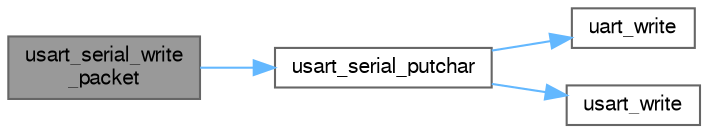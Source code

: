 digraph "usart_serial_write_packet"
{
 // LATEX_PDF_SIZE
  bgcolor="transparent";
  edge [fontname=FreeSans,fontsize=10,labelfontname=FreeSans,labelfontsize=10];
  node [fontname=FreeSans,fontsize=10,shape=box,height=0.2,width=0.4];
  rankdir="LR";
  Node1 [label="usart_serial_write\l_packet",height=0.2,width=0.4,color="gray40", fillcolor="grey60", style="filled", fontcolor="black",tooltip="Send a sequence of bytes to USART device."];
  Node1 -> Node2 [color="steelblue1",style="solid"];
  Node2 [label="usart_serial_putchar",height=0.2,width=0.4,color="grey40", fillcolor="white", style="filled",URL="$uart__serial_8h.html#a0d680ac290784fa93f42838262bd072f",tooltip="Sends a character with the USART."];
  Node2 -> Node3 [color="steelblue1",style="solid"];
  Node3 [label="uart_write",height=0.2,width=0.4,color="grey40", fillcolor="white", style="filled",URL="$group__sam__drivers__uart__group.html#ga6792c68ec5b460de59e2ee9cddc5e2ec",tooltip="Write to UART Transmit Holding Register Before writing user should check if tx is ready (or empty)."];
  Node2 -> Node4 [color="steelblue1",style="solid"];
  Node4 [label="usart_write",height=0.2,width=0.4,color="grey40", fillcolor="white", style="filled",URL="$group__sam__drivers__usart__group.html#gaa9593727b910df8c0e9c359c5d7004ec",tooltip="Write to USART Transmit Holding Register."];
}
